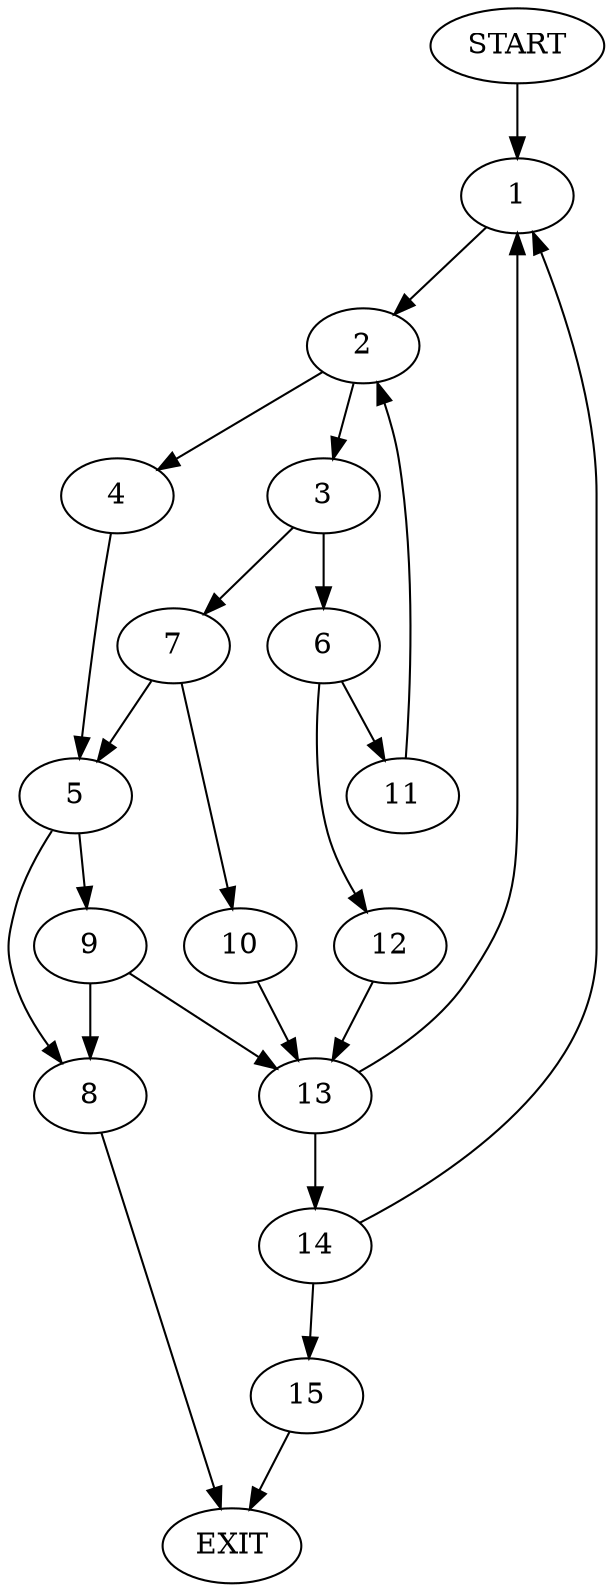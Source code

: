 digraph {
0 [label="START"]
16 [label="EXIT"]
0 -> 1
1 -> 2
2 -> 3
2 -> 4
4 -> 5
3 -> 6
3 -> 7
5 -> 8
5 -> 9
7 -> 10
7 -> 5
6 -> 11
6 -> 12
10 -> 13
13 -> 14
13 -> 1
12 -> 13
11 -> 2
9 -> 13
9 -> 8
8 -> 16
14 -> 1
14 -> 15
15 -> 16
}
